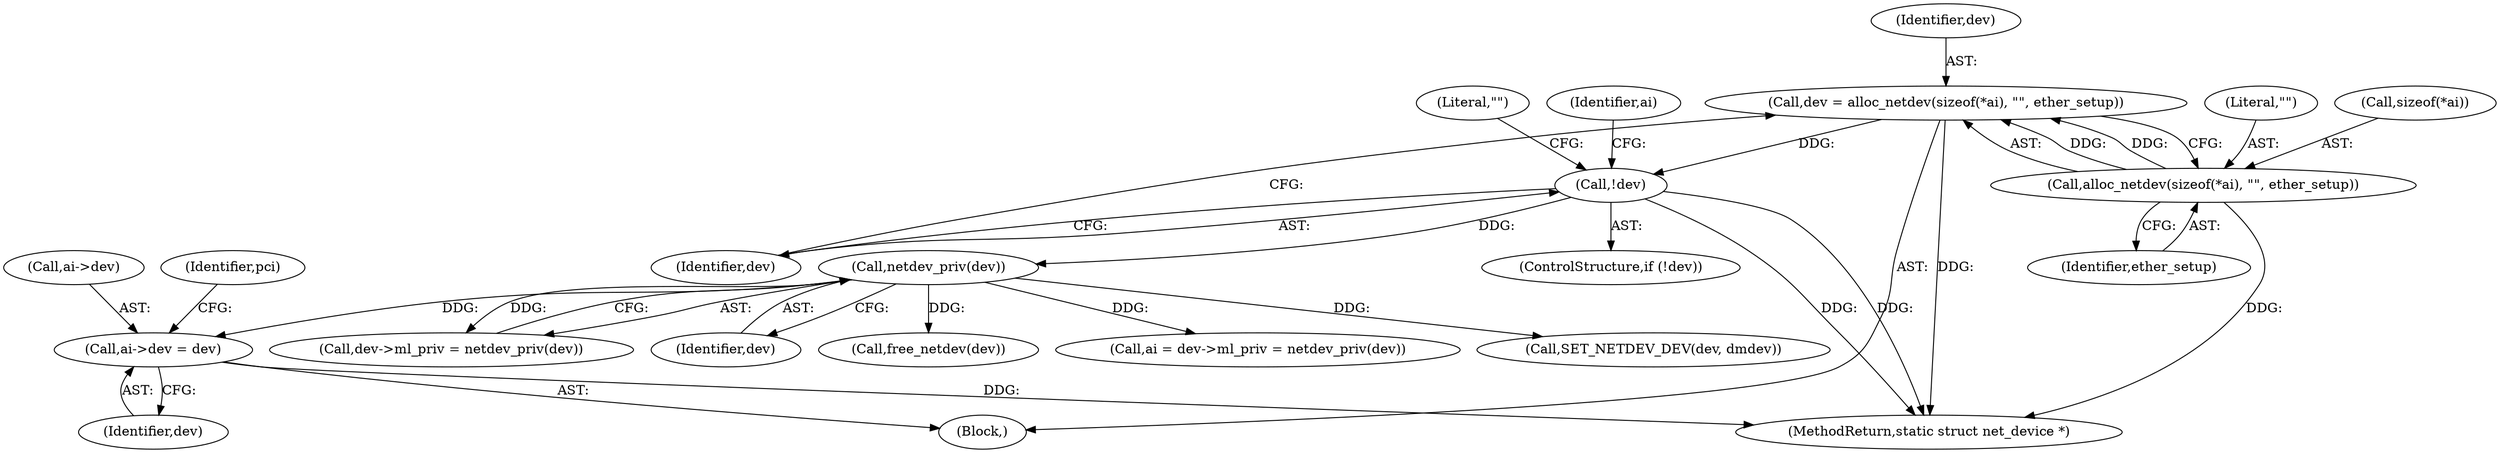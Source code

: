 digraph "0_linux_550fd08c2cebad61c548def135f67aba284c6162_7@pointer" {
"1000160" [label="(Call,ai->dev = dev)"];
"1000141" [label="(Call,netdev_priv(dev))"];
"1000127" [label="(Call,!dev)"];
"1000118" [label="(Call,dev = alloc_netdev(sizeof(*ai), \"\", ether_setup))"];
"1000120" [label="(Call,alloc_netdev(sizeof(*ai), \"\", ether_setup))"];
"1000124" [label="(Literal,\"\")"];
"1000112" [label="(Block,)"];
"1000167" [label="(Identifier,pci)"];
"1000131" [label="(Literal,\"\")"];
"1000136" [label="(Identifier,ai)"];
"1000161" [label="(Call,ai->dev)"];
"1000119" [label="(Identifier,dev)"];
"1000137" [label="(Call,dev->ml_priv = netdev_priv(dev))"];
"1000142" [label="(Identifier,dev)"];
"1000118" [label="(Call,dev = alloc_netdev(sizeof(*ai), \"\", ether_setup))"];
"1000127" [label="(Call,!dev)"];
"1000683" [label="(MethodReturn,static struct net_device *)"];
"1000121" [label="(Call,sizeof(*ai))"];
"1000141" [label="(Call,netdev_priv(dev))"];
"1000125" [label="(Identifier,ether_setup)"];
"1000679" [label="(Call,free_netdev(dev))"];
"1000135" [label="(Call,ai = dev->ml_priv = netdev_priv(dev))"];
"1000160" [label="(Call,ai->dev = dev)"];
"1000164" [label="(Identifier,dev)"];
"1000120" [label="(Call,alloc_netdev(sizeof(*ai), \"\", ether_setup))"];
"1000126" [label="(ControlStructure,if (!dev))"];
"1000294" [label="(Call,SET_NETDEV_DEV(dev, dmdev))"];
"1000128" [label="(Identifier,dev)"];
"1000160" -> "1000112"  [label="AST: "];
"1000160" -> "1000164"  [label="CFG: "];
"1000161" -> "1000160"  [label="AST: "];
"1000164" -> "1000160"  [label="AST: "];
"1000167" -> "1000160"  [label="CFG: "];
"1000160" -> "1000683"  [label="DDG: "];
"1000141" -> "1000160"  [label="DDG: "];
"1000141" -> "1000137"  [label="AST: "];
"1000141" -> "1000142"  [label="CFG: "];
"1000142" -> "1000141"  [label="AST: "];
"1000137" -> "1000141"  [label="CFG: "];
"1000141" -> "1000135"  [label="DDG: "];
"1000141" -> "1000137"  [label="DDG: "];
"1000127" -> "1000141"  [label="DDG: "];
"1000141" -> "1000294"  [label="DDG: "];
"1000141" -> "1000679"  [label="DDG: "];
"1000127" -> "1000126"  [label="AST: "];
"1000127" -> "1000128"  [label="CFG: "];
"1000128" -> "1000127"  [label="AST: "];
"1000131" -> "1000127"  [label="CFG: "];
"1000136" -> "1000127"  [label="CFG: "];
"1000127" -> "1000683"  [label="DDG: "];
"1000127" -> "1000683"  [label="DDG: "];
"1000118" -> "1000127"  [label="DDG: "];
"1000118" -> "1000112"  [label="AST: "];
"1000118" -> "1000120"  [label="CFG: "];
"1000119" -> "1000118"  [label="AST: "];
"1000120" -> "1000118"  [label="AST: "];
"1000128" -> "1000118"  [label="CFG: "];
"1000118" -> "1000683"  [label="DDG: "];
"1000120" -> "1000118"  [label="DDG: "];
"1000120" -> "1000118"  [label="DDG: "];
"1000120" -> "1000125"  [label="CFG: "];
"1000121" -> "1000120"  [label="AST: "];
"1000124" -> "1000120"  [label="AST: "];
"1000125" -> "1000120"  [label="AST: "];
"1000120" -> "1000683"  [label="DDG: "];
}
